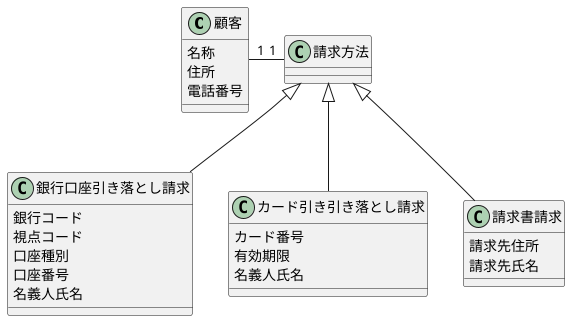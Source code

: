 @startuml

class 顧客 {
  名称
  住所
  電話番号
}

class 請求方法 {
}

class 銀行口座引き落とし請求 {
  銀行コード
  視点コード
  口座種別
  口座番号
  名義人氏名
}

class カード引き引き落とし請求 {
  カード番号
  有効期限
  名義人氏名
}

class 請求書請求 {
  請求先住所
  請求先氏名
}

顧客 "1"-ri-"1" 請求方法
請求方法 <|-- 銀行口座引き落とし請求
請求方法 <|-- カード引き引き落とし請求
請求方法 <|-- 請求書請求

@enduml
